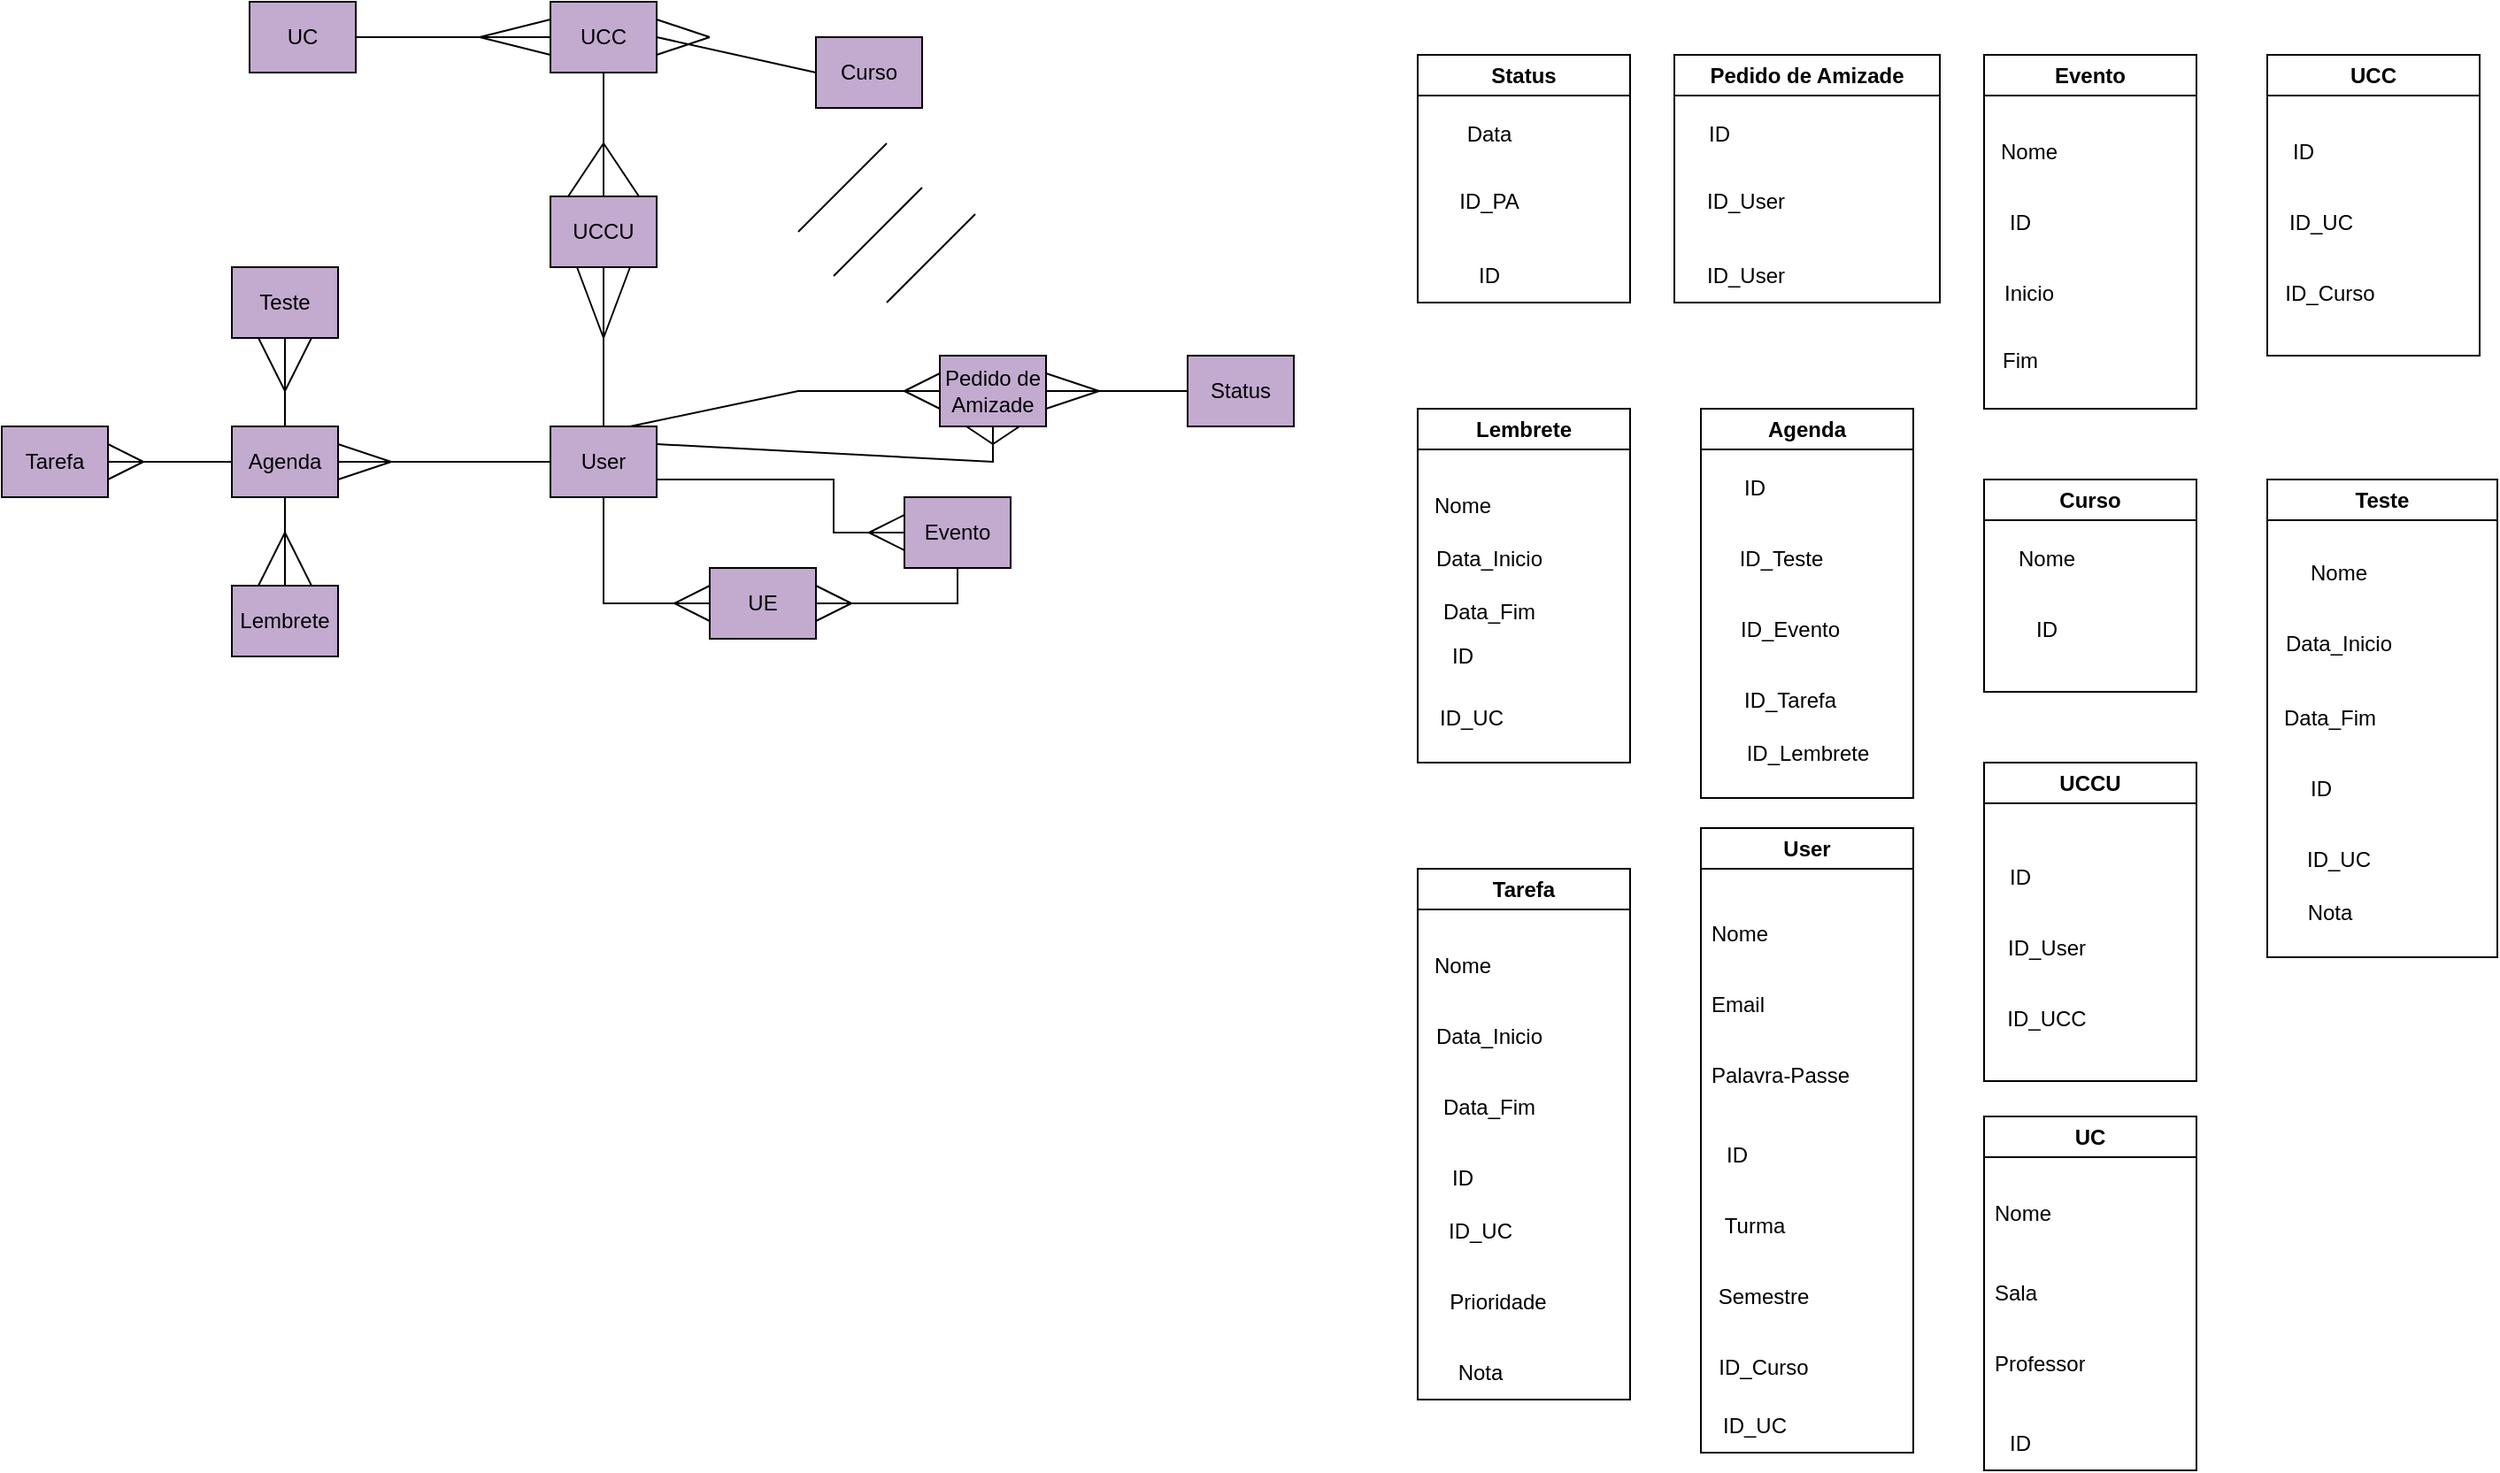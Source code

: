 <mxfile version="22.1.3" type="github">
  <diagram name="Página-1" id="XOLRJrRksC3ue8zFNfLt">
    <mxGraphModel dx="1205" dy="454" grid="1" gridSize="10" guides="1" tooltips="1" connect="1" arrows="1" fold="1" page="1" pageScale="1" pageWidth="1169" pageHeight="827" math="0" shadow="0">
      <root>
        <mxCell id="0" />
        <mxCell id="1" parent="0" />
        <mxCell id="EWZKFUjDIKVQ4XLmrkwc-15" value="" style="endArrow=none;html=1;rounded=0;exitX=0;exitY=0.5;exitDx=0;exitDy=0;entryX=1;entryY=0.5;entryDx=0;entryDy=0;" parent="1" source="81bF-uPPxsggyHCmnINe-65" edge="1">
          <mxGeometry width="50" height="50" relative="1" as="geometry">
            <mxPoint x="440" y="30" as="sourcePoint" />
            <mxPoint x="370" y="30" as="targetPoint" />
          </mxGeometry>
        </mxCell>
        <mxCell id="EWZKFUjDIKVQ4XLmrkwc-16" value="" style="endArrow=none;html=1;rounded=0;entryX=1;entryY=0.25;entryDx=0;entryDy=0;" parent="1" edge="1">
          <mxGeometry width="50" height="50" relative="1" as="geometry">
            <mxPoint x="400" y="30" as="sourcePoint" />
            <mxPoint x="370" y="20" as="targetPoint" />
          </mxGeometry>
        </mxCell>
        <mxCell id="EWZKFUjDIKVQ4XLmrkwc-17" value="" style="endArrow=none;html=1;rounded=0;entryX=1;entryY=0.75;entryDx=0;entryDy=0;" parent="1" edge="1">
          <mxGeometry width="50" height="50" relative="1" as="geometry">
            <mxPoint x="400" y="30" as="sourcePoint" />
            <mxPoint x="370" y="40" as="targetPoint" />
          </mxGeometry>
        </mxCell>
        <mxCell id="EWZKFUjDIKVQ4XLmrkwc-40" value="User" style="swimlane;whiteSpace=wrap;html=1;" parent="1" vertex="1">
          <mxGeometry x="960" y="477" width="120" height="353" as="geometry">
            <mxRectangle x="690" y="220" width="80" height="30" as="alternateBounds" />
          </mxGeometry>
        </mxCell>
        <mxCell id="EWZKFUjDIKVQ4XLmrkwc-37" value="Nome" style="text;strokeColor=none;fillColor=none;align=left;verticalAlign=middle;spacingLeft=4;spacingRight=4;overflow=hidden;points=[[0,0.5],[1,0.5]];portConstraint=eastwest;rotatable=0;whiteSpace=wrap;html=1;" parent="EWZKFUjDIKVQ4XLmrkwc-40" vertex="1">
          <mxGeometry y="45" width="140" height="30" as="geometry" />
        </mxCell>
        <mxCell id="EWZKFUjDIKVQ4XLmrkwc-38" value="Email" style="text;strokeColor=none;fillColor=none;align=left;verticalAlign=middle;spacingLeft=4;spacingRight=4;overflow=hidden;points=[[0,0.5],[1,0.5]];portConstraint=eastwest;rotatable=0;whiteSpace=wrap;html=1;" parent="EWZKFUjDIKVQ4XLmrkwc-40" vertex="1">
          <mxGeometry y="85" width="140" height="30" as="geometry" />
        </mxCell>
        <mxCell id="EWZKFUjDIKVQ4XLmrkwc-39" value="Palavra-Passe" style="text;strokeColor=none;fillColor=none;align=left;verticalAlign=middle;spacingLeft=4;spacingRight=4;overflow=hidden;points=[[0,0.5],[1,0.5]];portConstraint=eastwest;rotatable=0;whiteSpace=wrap;html=1;" parent="EWZKFUjDIKVQ4XLmrkwc-40" vertex="1">
          <mxGeometry y="125" width="140" height="30" as="geometry" />
        </mxCell>
        <mxCell id="EWZKFUjDIKVQ4XLmrkwc-46" value="ID" style="text;html=1;align=center;verticalAlign=middle;resizable=0;points=[];autosize=1;strokeColor=none;fillColor=none;" parent="EWZKFUjDIKVQ4XLmrkwc-40" vertex="1">
          <mxGeometry y="170" width="40" height="30" as="geometry" />
        </mxCell>
        <mxCell id="81bF-uPPxsggyHCmnINe-36" value="Turma" style="text;html=1;align=center;verticalAlign=middle;resizable=0;points=[];autosize=1;strokeColor=none;fillColor=none;" parent="EWZKFUjDIKVQ4XLmrkwc-40" vertex="1">
          <mxGeometry y="210" width="60" height="30" as="geometry" />
        </mxCell>
        <mxCell id="81bF-uPPxsggyHCmnINe-39" value="Semestre" style="text;html=1;align=center;verticalAlign=middle;resizable=0;points=[];autosize=1;strokeColor=none;fillColor=none;" parent="EWZKFUjDIKVQ4XLmrkwc-40" vertex="1">
          <mxGeometry y="250" width="70" height="30" as="geometry" />
        </mxCell>
        <mxCell id="81bF-uPPxsggyHCmnINe-106" value="ID_Curso" style="text;html=1;align=center;verticalAlign=middle;resizable=0;points=[];autosize=1;strokeColor=none;fillColor=none;" parent="EWZKFUjDIKVQ4XLmrkwc-40" vertex="1">
          <mxGeometry y="290" width="70" height="30" as="geometry" />
        </mxCell>
        <mxCell id="B5ad5oHKtZd_pM0mM0RX-1" value="ID_UC" style="text;html=1;align=center;verticalAlign=middle;resizable=0;points=[];autosize=1;strokeColor=none;fillColor=none;" vertex="1" parent="EWZKFUjDIKVQ4XLmrkwc-40">
          <mxGeometry y="323" width="60" height="30" as="geometry" />
        </mxCell>
        <mxCell id="EWZKFUjDIKVQ4XLmrkwc-49" value="Evento" style="swimlane;whiteSpace=wrap;html=1;" parent="1" vertex="1">
          <mxGeometry x="1120" y="40" width="120" height="200" as="geometry">
            <mxRectangle x="170" y="220" width="150" height="70" as="alternateBounds" />
          </mxGeometry>
        </mxCell>
        <mxCell id="EWZKFUjDIKVQ4XLmrkwc-50" value="Nome" style="text;html=1;align=center;verticalAlign=middle;resizable=0;points=[];autosize=1;strokeColor=none;fillColor=none;" parent="EWZKFUjDIKVQ4XLmrkwc-49" vertex="1">
          <mxGeometry x="-5" y="40" width="60" height="30" as="geometry" />
        </mxCell>
        <mxCell id="EWZKFUjDIKVQ4XLmrkwc-51" value="ID" style="text;html=1;align=center;verticalAlign=middle;resizable=0;points=[];autosize=1;strokeColor=none;fillColor=none;" parent="EWZKFUjDIKVQ4XLmrkwc-49" vertex="1">
          <mxGeometry y="80" width="40" height="30" as="geometry" />
        </mxCell>
        <mxCell id="EWZKFUjDIKVQ4XLmrkwc-52" value="Inicio" style="text;html=1;align=center;verticalAlign=middle;resizable=0;points=[];autosize=1;strokeColor=none;fillColor=none;" parent="EWZKFUjDIKVQ4XLmrkwc-49" vertex="1">
          <mxGeometry y="120" width="50" height="30" as="geometry" />
        </mxCell>
        <mxCell id="EWZKFUjDIKVQ4XLmrkwc-53" value="Fim" style="text;html=1;align=center;verticalAlign=middle;resizable=0;points=[];autosize=1;strokeColor=none;fillColor=none;" parent="EWZKFUjDIKVQ4XLmrkwc-49" vertex="1">
          <mxGeometry y="158" width="40" height="30" as="geometry" />
        </mxCell>
        <mxCell id="EWZKFUjDIKVQ4XLmrkwc-57" value="Teste" style="swimlane;whiteSpace=wrap;html=1;" parent="1" vertex="1">
          <mxGeometry x="1280" y="280" width="130" height="270" as="geometry">
            <mxRectangle x="100" y="310" width="80" height="30" as="alternateBounds" />
          </mxGeometry>
        </mxCell>
        <mxCell id="EWZKFUjDIKVQ4XLmrkwc-59" value="Nome" style="text;html=1;align=center;verticalAlign=middle;resizable=0;points=[];autosize=1;strokeColor=none;fillColor=none;" parent="EWZKFUjDIKVQ4XLmrkwc-57" vertex="1">
          <mxGeometry x="10" y="38" width="60" height="30" as="geometry" />
        </mxCell>
        <mxCell id="EWZKFUjDIKVQ4XLmrkwc-62" value="Data_Inicio" style="text;html=1;align=center;verticalAlign=middle;resizable=0;points=[];autosize=1;strokeColor=none;fillColor=none;" parent="EWZKFUjDIKVQ4XLmrkwc-57" vertex="1">
          <mxGeometry y="78" width="80" height="30" as="geometry" />
        </mxCell>
        <mxCell id="EWZKFUjDIKVQ4XLmrkwc-63" value="Data_Fim" style="text;html=1;align=center;verticalAlign=middle;resizable=0;points=[];autosize=1;strokeColor=none;fillColor=none;" parent="EWZKFUjDIKVQ4XLmrkwc-57" vertex="1">
          <mxGeometry x="-5" y="120" width="80" height="30" as="geometry" />
        </mxCell>
        <mxCell id="EWZKFUjDIKVQ4XLmrkwc-68" value="ID" style="text;html=1;align=center;verticalAlign=middle;resizable=0;points=[];autosize=1;strokeColor=none;fillColor=none;" parent="EWZKFUjDIKVQ4XLmrkwc-57" vertex="1">
          <mxGeometry x="10" y="160" width="40" height="30" as="geometry" />
        </mxCell>
        <mxCell id="81bF-uPPxsggyHCmnINe-60" value="ID_UC" style="text;html=1;align=center;verticalAlign=middle;resizable=0;points=[];autosize=1;strokeColor=none;fillColor=none;" parent="EWZKFUjDIKVQ4XLmrkwc-57" vertex="1">
          <mxGeometry x="10" y="200" width="60" height="30" as="geometry" />
        </mxCell>
        <mxCell id="Pgj-9I-fhwqGwPlFETf9-9" value="Nota" style="text;html=1;align=center;verticalAlign=middle;resizable=0;points=[];autosize=1;strokeColor=none;fillColor=none;" parent="EWZKFUjDIKVQ4XLmrkwc-57" vertex="1">
          <mxGeometry x="10" y="230" width="50" height="30" as="geometry" />
        </mxCell>
        <mxCell id="81bF-uPPxsggyHCmnINe-10" value="" style="endArrow=none;html=1;rounded=0;exitX=0;exitY=0.5;exitDx=0;exitDy=0;entryX=1;entryY=0.5;entryDx=0;entryDy=0;" parent="1" target="81bF-uPPxsggyHCmnINe-68" edge="1">
          <mxGeometry width="50" height="50" relative="1" as="geometry">
            <mxPoint x="310" y="30" as="sourcePoint" />
            <mxPoint x="210" y="30" as="targetPoint" />
          </mxGeometry>
        </mxCell>
        <mxCell id="81bF-uPPxsggyHCmnINe-11" value="" style="endArrow=none;html=1;rounded=0;exitX=0;exitY=0.25;exitDx=0;exitDy=0;" parent="1" edge="1">
          <mxGeometry width="50" height="50" relative="1" as="geometry">
            <mxPoint x="310" y="20" as="sourcePoint" />
            <mxPoint x="270" y="30" as="targetPoint" />
          </mxGeometry>
        </mxCell>
        <mxCell id="81bF-uPPxsggyHCmnINe-12" value="" style="endArrow=none;html=1;rounded=0;exitX=0;exitY=0.75;exitDx=0;exitDy=0;" parent="1" edge="1">
          <mxGeometry width="50" height="50" relative="1" as="geometry">
            <mxPoint x="310" y="40" as="sourcePoint" />
            <mxPoint x="270" y="30" as="targetPoint" />
          </mxGeometry>
        </mxCell>
        <mxCell id="81bF-uPPxsggyHCmnINe-14" value="" style="endArrow=none;html=1;rounded=0;exitX=0.5;exitY=0;exitDx=0;exitDy=0;entryX=0.5;entryY=1;entryDx=0;entryDy=0;" parent="1" source="81bF-uPPxsggyHCmnINe-69" target="81bF-uPPxsggyHCmnINe-67" edge="1">
          <mxGeometry width="50" height="50" relative="1" as="geometry">
            <mxPoint x="339.5" y="240" as="sourcePoint" />
            <mxPoint x="340" y="170" as="targetPoint" />
            <Array as="points" />
          </mxGeometry>
        </mxCell>
        <mxCell id="81bF-uPPxsggyHCmnINe-25" value="" style="endArrow=none;html=1;rounded=0;entryX=0.75;entryY=1;entryDx=0;entryDy=0;" parent="1" target="81bF-uPPxsggyHCmnINe-67" edge="1">
          <mxGeometry width="50" height="50" relative="1" as="geometry">
            <mxPoint x="340" y="200" as="sourcePoint" />
            <mxPoint x="360" y="170" as="targetPoint" />
            <Array as="points" />
          </mxGeometry>
        </mxCell>
        <mxCell id="81bF-uPPxsggyHCmnINe-26" value="" style="endArrow=none;html=1;rounded=0;entryX=0.25;entryY=1;entryDx=0;entryDy=0;" parent="1" target="81bF-uPPxsggyHCmnINe-67" edge="1">
          <mxGeometry width="50" height="50" relative="1" as="geometry">
            <mxPoint x="340" y="200" as="sourcePoint" />
            <mxPoint x="320" y="170" as="targetPoint" />
            <Array as="points" />
          </mxGeometry>
        </mxCell>
        <mxCell id="81bF-uPPxsggyHCmnINe-27" value="" style="endArrow=none;html=1;rounded=0;exitX=0.5;exitY=0;exitDx=0;exitDy=0;entryX=0.5;entryY=1;entryDx=0;entryDy=0;" parent="1" edge="1">
          <mxGeometry width="50" height="50" relative="1" as="geometry">
            <mxPoint x="340" y="120" as="sourcePoint" />
            <mxPoint x="340" y="47.5" as="targetPoint" />
          </mxGeometry>
        </mxCell>
        <mxCell id="81bF-uPPxsggyHCmnINe-28" value="" style="endArrow=none;html=1;rounded=0;exitX=0.25;exitY=0;exitDx=0;exitDy=0;" parent="1" edge="1">
          <mxGeometry width="50" height="50" relative="1" as="geometry">
            <mxPoint x="320" y="120" as="sourcePoint" />
            <mxPoint x="340" y="90" as="targetPoint" />
            <Array as="points" />
          </mxGeometry>
        </mxCell>
        <mxCell id="81bF-uPPxsggyHCmnINe-29" value="" style="endArrow=none;html=1;rounded=0;entryX=0.75;entryY=0;entryDx=0;entryDy=0;" parent="1" edge="1">
          <mxGeometry width="50" height="50" relative="1" as="geometry">
            <mxPoint x="340" y="90" as="sourcePoint" />
            <mxPoint x="360" y="120" as="targetPoint" />
            <Array as="points" />
          </mxGeometry>
        </mxCell>
        <mxCell id="81bF-uPPxsggyHCmnINe-31" value="UCCU" style="swimlane;whiteSpace=wrap;html=1;" parent="1" vertex="1">
          <mxGeometry x="1120" y="440" width="120" height="180" as="geometry">
            <mxRectangle x="690" y="310" width="80" height="30" as="alternateBounds" />
          </mxGeometry>
        </mxCell>
        <mxCell id="81bF-uPPxsggyHCmnINe-33" value="ID_User" style="text;html=1;align=center;verticalAlign=middle;resizable=0;points=[];autosize=1;strokeColor=none;fillColor=none;" parent="81bF-uPPxsggyHCmnINe-31" vertex="1">
          <mxGeometry y="90" width="70" height="30" as="geometry" />
        </mxCell>
        <mxCell id="81bF-uPPxsggyHCmnINe-34" value="ID" style="text;html=1;align=center;verticalAlign=middle;resizable=0;points=[];autosize=1;strokeColor=none;fillColor=none;" parent="81bF-uPPxsggyHCmnINe-31" vertex="1">
          <mxGeometry y="50" width="40" height="30" as="geometry" />
        </mxCell>
        <mxCell id="81bF-uPPxsggyHCmnINe-105" value="ID_UCC" style="text;html=1;align=center;verticalAlign=middle;resizable=0;points=[];autosize=1;strokeColor=none;fillColor=none;" parent="81bF-uPPxsggyHCmnINe-31" vertex="1">
          <mxGeometry y="130" width="70" height="30" as="geometry" />
        </mxCell>
        <mxCell id="81bF-uPPxsggyHCmnINe-35" value="Curso" style="swimlane;whiteSpace=wrap;html=1;" parent="1" vertex="1">
          <mxGeometry x="1120" y="280" width="120" height="120" as="geometry">
            <mxRectangle x="1160" y="210" width="80" height="30" as="alternateBounds" />
          </mxGeometry>
        </mxCell>
        <mxCell id="81bF-uPPxsggyHCmnINe-37" value="ID" style="text;html=1;align=center;verticalAlign=middle;resizable=0;points=[];autosize=1;strokeColor=none;fillColor=none;" parent="81bF-uPPxsggyHCmnINe-35" vertex="1">
          <mxGeometry x="15" y="70" width="40" height="30" as="geometry" />
        </mxCell>
        <mxCell id="81bF-uPPxsggyHCmnINe-38" value="Nome" style="text;html=1;align=center;verticalAlign=middle;resizable=0;points=[];autosize=1;strokeColor=none;fillColor=none;" parent="81bF-uPPxsggyHCmnINe-35" vertex="1">
          <mxGeometry x="5" y="30" width="60" height="30" as="geometry" />
        </mxCell>
        <mxCell id="81bF-uPPxsggyHCmnINe-40" value="Tarefa" style="swimlane;whiteSpace=wrap;html=1;" parent="1" vertex="1">
          <mxGeometry x="800" y="500" width="120" height="300" as="geometry">
            <mxRectangle x="1310" y="20" width="80" height="30" as="alternateBounds" />
          </mxGeometry>
        </mxCell>
        <mxCell id="81bF-uPPxsggyHCmnINe-41" value="Nome" style="text;html=1;align=center;verticalAlign=middle;resizable=0;points=[];autosize=1;strokeColor=none;fillColor=none;" parent="81bF-uPPxsggyHCmnINe-40" vertex="1">
          <mxGeometry x="-5" y="40" width="60" height="30" as="geometry" />
        </mxCell>
        <mxCell id="81bF-uPPxsggyHCmnINe-42" value="Data_Inicio" style="text;html=1;align=center;verticalAlign=middle;resizable=0;points=[];autosize=1;strokeColor=none;fillColor=none;" parent="81bF-uPPxsggyHCmnINe-40" vertex="1">
          <mxGeometry y="80" width="80" height="30" as="geometry" />
        </mxCell>
        <mxCell id="81bF-uPPxsggyHCmnINe-43" value="Data_Fim" style="text;html=1;align=center;verticalAlign=middle;resizable=0;points=[];autosize=1;strokeColor=none;fillColor=none;" parent="81bF-uPPxsggyHCmnINe-40" vertex="1">
          <mxGeometry y="120" width="80" height="30" as="geometry" />
        </mxCell>
        <mxCell id="81bF-uPPxsggyHCmnINe-44" value="ID" style="text;html=1;align=center;verticalAlign=middle;resizable=0;points=[];autosize=1;strokeColor=none;fillColor=none;" parent="81bF-uPPxsggyHCmnINe-40" vertex="1">
          <mxGeometry x="5" y="160" width="40" height="30" as="geometry" />
        </mxCell>
        <mxCell id="81bF-uPPxsggyHCmnINe-64" value="ID_UC" style="text;html=1;align=center;verticalAlign=middle;resizable=0;points=[];autosize=1;strokeColor=none;fillColor=none;" parent="81bF-uPPxsggyHCmnINe-40" vertex="1">
          <mxGeometry x="5" y="190" width="60" height="30" as="geometry" />
        </mxCell>
        <mxCell id="MIzPGE-qYp7c597YkJrl-20" value="Prioridade" style="text;html=1;align=center;verticalAlign=middle;resizable=0;points=[];autosize=1;strokeColor=none;fillColor=none;" parent="81bF-uPPxsggyHCmnINe-40" vertex="1">
          <mxGeometry x="5" y="230" width="80" height="30" as="geometry" />
        </mxCell>
        <mxCell id="Pgj-9I-fhwqGwPlFETf9-13" value="Nota" style="text;html=1;align=center;verticalAlign=middle;resizable=0;points=[];autosize=1;strokeColor=none;fillColor=none;" parent="81bF-uPPxsggyHCmnINe-40" vertex="1">
          <mxGeometry x="10" y="270" width="50" height="30" as="geometry" />
        </mxCell>
        <mxCell id="81bF-uPPxsggyHCmnINe-45" value="UC" style="swimlane;whiteSpace=wrap;html=1;" parent="1" vertex="1">
          <mxGeometry x="1120" y="640" width="120" height="200" as="geometry">
            <mxRectangle x="1580" y="40" width="80" height="30" as="alternateBounds" />
          </mxGeometry>
        </mxCell>
        <mxCell id="81bF-uPPxsggyHCmnINe-46" value="Nome" style="text;strokeColor=none;fillColor=none;align=left;verticalAlign=middle;spacingLeft=4;spacingRight=4;overflow=hidden;points=[[0,0.5],[1,0.5]];portConstraint=eastwest;rotatable=0;whiteSpace=wrap;html=1;" parent="81bF-uPPxsggyHCmnINe-45" vertex="1">
          <mxGeometry y="40" width="140" height="30" as="geometry" />
        </mxCell>
        <mxCell id="81bF-uPPxsggyHCmnINe-47" value="Sala" style="text;strokeColor=none;fillColor=none;align=left;verticalAlign=middle;spacingLeft=4;spacingRight=4;overflow=hidden;points=[[0,0.5],[1,0.5]];portConstraint=eastwest;rotatable=0;whiteSpace=wrap;html=1;" parent="81bF-uPPxsggyHCmnINe-45" vertex="1">
          <mxGeometry y="85" width="140" height="30" as="geometry" />
        </mxCell>
        <mxCell id="81bF-uPPxsggyHCmnINe-48" value="Professor" style="text;strokeColor=none;fillColor=none;align=left;verticalAlign=middle;spacingLeft=4;spacingRight=4;overflow=hidden;points=[[0,0.5],[1,0.5]];portConstraint=eastwest;rotatable=0;whiteSpace=wrap;html=1;" parent="81bF-uPPxsggyHCmnINe-45" vertex="1">
          <mxGeometry y="125" width="140" height="30" as="geometry" />
        </mxCell>
        <mxCell id="81bF-uPPxsggyHCmnINe-49" value="ID" style="text;html=1;align=center;verticalAlign=middle;resizable=0;points=[];autosize=1;strokeColor=none;fillColor=none;" parent="81bF-uPPxsggyHCmnINe-45" vertex="1">
          <mxGeometry y="170" width="40" height="30" as="geometry" />
        </mxCell>
        <mxCell id="81bF-uPPxsggyHCmnINe-50" value="UCC" style="swimlane;whiteSpace=wrap;html=1;startSize=23;" parent="1" vertex="1">
          <mxGeometry x="1280" y="40" width="120" height="170" as="geometry">
            <mxRectangle x="1810" y="45" width="60" height="35" as="alternateBounds" />
          </mxGeometry>
        </mxCell>
        <mxCell id="81bF-uPPxsggyHCmnINe-52" value="ID" style="text;html=1;align=center;verticalAlign=middle;resizable=0;points=[];autosize=1;strokeColor=none;fillColor=none;" parent="81bF-uPPxsggyHCmnINe-50" vertex="1">
          <mxGeometry y="40" width="40" height="30" as="geometry" />
        </mxCell>
        <mxCell id="81bF-uPPxsggyHCmnINe-107" value="ID_UC" style="text;html=1;align=center;verticalAlign=middle;resizable=0;points=[];autosize=1;strokeColor=none;fillColor=none;" parent="81bF-uPPxsggyHCmnINe-50" vertex="1">
          <mxGeometry y="80" width="60" height="30" as="geometry" />
        </mxCell>
        <mxCell id="81bF-uPPxsggyHCmnINe-108" value="ID_Curso" style="text;html=1;align=center;verticalAlign=middle;resizable=0;points=[];autosize=1;strokeColor=none;fillColor=none;" parent="81bF-uPPxsggyHCmnINe-50" vertex="1">
          <mxGeometry y="120" width="70" height="30" as="geometry" />
        </mxCell>
        <mxCell id="81bF-uPPxsggyHCmnINe-63" value="UCC" style="rounded=0;whiteSpace=wrap;html=1;fillColor=#C3ABD0;" parent="1" vertex="1">
          <mxGeometry x="310" y="10" width="60" height="40" as="geometry" />
        </mxCell>
        <mxCell id="81bF-uPPxsggyHCmnINe-65" value="Curso" style="rounded=0;whiteSpace=wrap;html=1;fillColor=#C3ABD0;" parent="1" vertex="1">
          <mxGeometry x="460" y="30" width="60" height="40" as="geometry" />
        </mxCell>
        <mxCell id="81bF-uPPxsggyHCmnINe-67" value="UCCU" style="rounded=0;whiteSpace=wrap;html=1;fillColor=#C3ABD0;" parent="1" vertex="1">
          <mxGeometry x="310" y="120" width="60" height="40" as="geometry" />
        </mxCell>
        <mxCell id="81bF-uPPxsggyHCmnINe-68" value="UC" style="rounded=0;whiteSpace=wrap;html=1;fillColor=#C3ABD0;" parent="1" vertex="1">
          <mxGeometry x="140" y="10" width="60" height="40" as="geometry" />
        </mxCell>
        <mxCell id="81bF-uPPxsggyHCmnINe-69" value="User" style="rounded=0;whiteSpace=wrap;html=1;fillColor=#C3ABD0;" parent="1" vertex="1">
          <mxGeometry x="310" y="250" width="60" height="40" as="geometry" />
        </mxCell>
        <mxCell id="81bF-uPPxsggyHCmnINe-71" value="Agenda" style="swimlane;whiteSpace=wrap;html=1;" parent="1" vertex="1">
          <mxGeometry x="960" y="240" width="120" height="220" as="geometry">
            <mxRectangle x="100" y="310" width="80" height="30" as="alternateBounds" />
          </mxGeometry>
        </mxCell>
        <mxCell id="81bF-uPPxsggyHCmnINe-72" value="ID" style="text;html=1;align=center;verticalAlign=middle;resizable=0;points=[];autosize=1;strokeColor=none;fillColor=none;" parent="81bF-uPPxsggyHCmnINe-71" vertex="1">
          <mxGeometry x="10" y="30" width="40" height="30" as="geometry" />
        </mxCell>
        <mxCell id="81bF-uPPxsggyHCmnINe-73" value="ID_Teste" style="text;html=1;align=center;verticalAlign=middle;resizable=0;points=[];autosize=1;strokeColor=none;fillColor=none;" parent="81bF-uPPxsggyHCmnINe-71" vertex="1">
          <mxGeometry x="10" y="70" width="70" height="30" as="geometry" />
        </mxCell>
        <mxCell id="81bF-uPPxsggyHCmnINe-74" value="ID_Evento" style="text;html=1;align=center;verticalAlign=middle;resizable=0;points=[];autosize=1;strokeColor=none;fillColor=none;" parent="81bF-uPPxsggyHCmnINe-71" vertex="1">
          <mxGeometry x="10" y="110" width="80" height="30" as="geometry" />
        </mxCell>
        <mxCell id="MIzPGE-qYp7c597YkJrl-6" value="ID_Tarefa" style="text;html=1;align=center;verticalAlign=middle;resizable=0;points=[];autosize=1;strokeColor=none;fillColor=none;" parent="81bF-uPPxsggyHCmnINe-71" vertex="1">
          <mxGeometry x="10" y="150" width="80" height="30" as="geometry" />
        </mxCell>
        <mxCell id="MIzPGE-qYp7c597YkJrl-7" value="ID_Lembrete" style="text;html=1;align=center;verticalAlign=middle;resizable=0;points=[];autosize=1;strokeColor=none;fillColor=none;" parent="81bF-uPPxsggyHCmnINe-71" vertex="1">
          <mxGeometry x="10" y="180" width="100" height="30" as="geometry" />
        </mxCell>
        <mxCell id="81bF-uPPxsggyHCmnINe-75" value="Agenda" style="rounded=0;whiteSpace=wrap;html=1;fillColor=#C3ABD0;" parent="1" vertex="1">
          <mxGeometry x="130" y="250" width="60" height="40" as="geometry" />
        </mxCell>
        <mxCell id="81bF-uPPxsggyHCmnINe-76" value="Pedido de Amizade" style="rounded=0;whiteSpace=wrap;html=1;fillColor=#C3ABD0;" parent="1" vertex="1">
          <mxGeometry x="530" y="210" width="60" height="40" as="geometry" />
        </mxCell>
        <mxCell id="81bF-uPPxsggyHCmnINe-77" value="Evento" style="rounded=0;whiteSpace=wrap;html=1;fillColor=#C3ABD0;" parent="1" vertex="1">
          <mxGeometry x="510" y="290" width="60" height="40" as="geometry" />
        </mxCell>
        <mxCell id="81bF-uPPxsggyHCmnINe-78" value="Teste" style="rounded=0;whiteSpace=wrap;html=1;fillColor=#C3ABD0;" parent="1" vertex="1">
          <mxGeometry x="130" y="160" width="60" height="40" as="geometry" />
        </mxCell>
        <mxCell id="81bF-uPPxsggyHCmnINe-79" value="Tarefa" style="rounded=0;whiteSpace=wrap;html=1;fillColor=#C3ABD0;" parent="1" vertex="1">
          <mxGeometry y="250" width="60" height="40" as="geometry" />
        </mxCell>
        <mxCell id="81bF-uPPxsggyHCmnINe-83" value="Status" style="rounded=0;whiteSpace=wrap;html=1;fillColor=#C3ABD0;" parent="1" vertex="1">
          <mxGeometry x="670" y="210" width="60" height="40" as="geometry" />
        </mxCell>
        <mxCell id="81bF-uPPxsggyHCmnINe-91" value="Lembrete" style="rounded=0;whiteSpace=wrap;html=1;fillColor=#C3ABD0;" parent="1" vertex="1">
          <mxGeometry x="130" y="340" width="60" height="40" as="geometry" />
        </mxCell>
        <mxCell id="81bF-uPPxsggyHCmnINe-97" value="Pedido de Amizade" style="swimlane;whiteSpace=wrap;html=1;startSize=23;" parent="1" vertex="1">
          <mxGeometry x="945" y="40" width="150" height="140" as="geometry">
            <mxRectangle x="100" y="310" width="80" height="30" as="alternateBounds" />
          </mxGeometry>
        </mxCell>
        <mxCell id="81bF-uPPxsggyHCmnINe-98" value="ID" style="text;html=1;align=center;verticalAlign=middle;resizable=0;points=[];autosize=1;strokeColor=none;fillColor=none;" parent="81bF-uPPxsggyHCmnINe-97" vertex="1">
          <mxGeometry x="5" y="30" width="40" height="30" as="geometry" />
        </mxCell>
        <mxCell id="81bF-uPPxsggyHCmnINe-99" value="ID_User" style="text;html=1;align=center;verticalAlign=middle;resizable=0;points=[];autosize=1;strokeColor=none;fillColor=none;" parent="81bF-uPPxsggyHCmnINe-97" vertex="1">
          <mxGeometry x="5" y="68" width="70" height="30" as="geometry" />
        </mxCell>
        <mxCell id="MIzPGE-qYp7c597YkJrl-21" value="ID_User" style="text;html=1;align=center;verticalAlign=middle;resizable=0;points=[];autosize=1;strokeColor=none;fillColor=none;" parent="81bF-uPPxsggyHCmnINe-97" vertex="1">
          <mxGeometry x="5" y="110" width="70" height="30" as="geometry" />
        </mxCell>
        <mxCell id="81bF-uPPxsggyHCmnINe-101" value="Status" style="swimlane;whiteSpace=wrap;html=1;startSize=23;" parent="1" vertex="1">
          <mxGeometry x="800" y="40" width="120" height="140" as="geometry">
            <mxRectangle x="100" y="310" width="80" height="30" as="alternateBounds" />
          </mxGeometry>
        </mxCell>
        <mxCell id="81bF-uPPxsggyHCmnINe-102" value="Data" style="text;html=1;align=center;verticalAlign=middle;resizable=0;points=[];autosize=1;strokeColor=none;fillColor=none;" parent="81bF-uPPxsggyHCmnINe-101" vertex="1">
          <mxGeometry x="15" y="30" width="50" height="30" as="geometry" />
        </mxCell>
        <mxCell id="81bF-uPPxsggyHCmnINe-103" value="ID_PA" style="text;html=1;align=center;verticalAlign=middle;resizable=0;points=[];autosize=1;strokeColor=none;fillColor=none;" parent="81bF-uPPxsggyHCmnINe-101" vertex="1">
          <mxGeometry x="10" y="68" width="60" height="30" as="geometry" />
        </mxCell>
        <mxCell id="81bF-uPPxsggyHCmnINe-104" value="ID" style="text;html=1;align=center;verticalAlign=middle;resizable=0;points=[];autosize=1;strokeColor=none;fillColor=none;" parent="81bF-uPPxsggyHCmnINe-101" vertex="1">
          <mxGeometry x="20" y="110" width="40" height="30" as="geometry" />
        </mxCell>
        <mxCell id="81bF-uPPxsggyHCmnINe-111" value="" style="endArrow=none;html=1;rounded=0;exitX=1;exitY=0.5;exitDx=0;exitDy=0;" parent="1" source="81bF-uPPxsggyHCmnINe-75" target="81bF-uPPxsggyHCmnINe-69" edge="1">
          <mxGeometry width="50" height="50" relative="1" as="geometry">
            <mxPoint x="450" y="190" as="sourcePoint" />
            <mxPoint x="500" y="140" as="targetPoint" />
          </mxGeometry>
        </mxCell>
        <mxCell id="81bF-uPPxsggyHCmnINe-112" value="" style="endArrow=none;html=1;rounded=0;exitX=0;exitY=0.5;exitDx=0;exitDy=0;entryX=1;entryY=0.5;entryDx=0;entryDy=0;" parent="1" source="81bF-uPPxsggyHCmnINe-75" target="81bF-uPPxsggyHCmnINe-79" edge="1">
          <mxGeometry width="50" height="50" relative="1" as="geometry">
            <mxPoint x="430" y="190" as="sourcePoint" />
            <mxPoint x="480" y="140" as="targetPoint" />
          </mxGeometry>
        </mxCell>
        <mxCell id="81bF-uPPxsggyHCmnINe-113" value="" style="endArrow=none;html=1;rounded=0;exitX=0.5;exitY=0;exitDx=0;exitDy=0;entryX=0.5;entryY=1;entryDx=0;entryDy=0;" parent="1" source="81bF-uPPxsggyHCmnINe-91" target="81bF-uPPxsggyHCmnINe-75" edge="1">
          <mxGeometry width="50" height="50" relative="1" as="geometry">
            <mxPoint x="430" y="190" as="sourcePoint" />
            <mxPoint x="480" y="140" as="targetPoint" />
          </mxGeometry>
        </mxCell>
        <mxCell id="81bF-uPPxsggyHCmnINe-114" value="" style="endArrow=none;html=1;rounded=0;exitX=0.5;exitY=0;exitDx=0;exitDy=0;entryX=0.5;entryY=1;entryDx=0;entryDy=0;" parent="1" source="81bF-uPPxsggyHCmnINe-75" target="81bF-uPPxsggyHCmnINe-78" edge="1">
          <mxGeometry width="50" height="50" relative="1" as="geometry">
            <mxPoint x="430" y="190" as="sourcePoint" />
            <mxPoint x="480" y="140" as="targetPoint" />
          </mxGeometry>
        </mxCell>
        <mxCell id="81bF-uPPxsggyHCmnINe-115" value="" style="endArrow=none;html=1;rounded=0;entryX=1;entryY=0.25;entryDx=0;entryDy=0;" parent="1" target="81bF-uPPxsggyHCmnINe-79" edge="1">
          <mxGeometry width="50" height="50" relative="1" as="geometry">
            <mxPoint x="80" y="270" as="sourcePoint" />
            <mxPoint x="480" y="200" as="targetPoint" />
          </mxGeometry>
        </mxCell>
        <mxCell id="81bF-uPPxsggyHCmnINe-116" value="" style="endArrow=none;html=1;rounded=0;entryX=1;entryY=0.75;entryDx=0;entryDy=0;" parent="1" target="81bF-uPPxsggyHCmnINe-79" edge="1">
          <mxGeometry width="50" height="50" relative="1" as="geometry">
            <mxPoint x="80" y="270" as="sourcePoint" />
            <mxPoint x="480" y="200" as="targetPoint" />
          </mxGeometry>
        </mxCell>
        <mxCell id="81bF-uPPxsggyHCmnINe-117" value="" style="endArrow=none;html=1;rounded=0;entryX=0.25;entryY=1;entryDx=0;entryDy=0;" parent="1" target="81bF-uPPxsggyHCmnINe-78" edge="1">
          <mxGeometry width="50" height="50" relative="1" as="geometry">
            <mxPoint x="160" y="230" as="sourcePoint" />
            <mxPoint x="480" y="200" as="targetPoint" />
          </mxGeometry>
        </mxCell>
        <mxCell id="81bF-uPPxsggyHCmnINe-118" value="" style="endArrow=none;html=1;rounded=0;entryX=0.75;entryY=1;entryDx=0;entryDy=0;" parent="1" target="81bF-uPPxsggyHCmnINe-78" edge="1">
          <mxGeometry width="50" height="50" relative="1" as="geometry">
            <mxPoint x="160" y="230" as="sourcePoint" />
            <mxPoint x="480" y="200" as="targetPoint" />
          </mxGeometry>
        </mxCell>
        <mxCell id="81bF-uPPxsggyHCmnINe-119" value="" style="endArrow=none;html=1;rounded=0;entryX=0.25;entryY=0;entryDx=0;entryDy=0;" parent="1" target="81bF-uPPxsggyHCmnINe-91" edge="1">
          <mxGeometry width="50" height="50" relative="1" as="geometry">
            <mxPoint x="160" y="310" as="sourcePoint" />
            <mxPoint x="480" y="200" as="targetPoint" />
          </mxGeometry>
        </mxCell>
        <mxCell id="81bF-uPPxsggyHCmnINe-120" value="" style="endArrow=none;html=1;rounded=0;entryX=0.75;entryY=0;entryDx=0;entryDy=0;" parent="1" target="81bF-uPPxsggyHCmnINe-91" edge="1">
          <mxGeometry width="50" height="50" relative="1" as="geometry">
            <mxPoint x="160" y="310" as="sourcePoint" />
            <mxPoint x="480" y="200" as="targetPoint" />
          </mxGeometry>
        </mxCell>
        <mxCell id="81bF-uPPxsggyHCmnINe-121" value="" style="endArrow=none;html=1;rounded=0;exitX=1;exitY=0.75;exitDx=0;exitDy=0;entryX=0;entryY=0.5;entryDx=0;entryDy=0;" parent="1" source="81bF-uPPxsggyHCmnINe-69" target="81bF-uPPxsggyHCmnINe-77" edge="1">
          <mxGeometry width="50" height="50" relative="1" as="geometry">
            <mxPoint x="450" y="250" as="sourcePoint" />
            <mxPoint x="480" y="320" as="targetPoint" />
            <Array as="points">
              <mxPoint x="470" y="280" />
              <mxPoint x="470" y="310" />
            </Array>
          </mxGeometry>
        </mxCell>
        <mxCell id="81bF-uPPxsggyHCmnINe-122" value="" style="endArrow=none;html=1;rounded=0;exitX=0.5;exitY=1;exitDx=0;exitDy=0;entryX=0;entryY=0.5;entryDx=0;entryDy=0;" parent="1" source="81bF-uPPxsggyHCmnINe-69" target="81bF-uPPxsggyHCmnINe-128" edge="1">
          <mxGeometry width="50" height="50" relative="1" as="geometry">
            <mxPoint x="450" y="250" as="sourcePoint" />
            <mxPoint x="400" y="360" as="targetPoint" />
            <Array as="points">
              <mxPoint x="340" y="350" />
            </Array>
          </mxGeometry>
        </mxCell>
        <mxCell id="81bF-uPPxsggyHCmnINe-123" value="" style="endArrow=none;html=1;rounded=0;exitX=1;exitY=0.5;exitDx=0;exitDy=0;entryX=0;entryY=0.5;entryDx=0;entryDy=0;" parent="1" source="81bF-uPPxsggyHCmnINe-76" target="81bF-uPPxsggyHCmnINe-83" edge="1">
          <mxGeometry width="50" height="50" relative="1" as="geometry">
            <mxPoint x="450" y="250" as="sourcePoint" />
            <mxPoint x="500" y="200" as="targetPoint" />
          </mxGeometry>
        </mxCell>
        <mxCell id="81bF-uPPxsggyHCmnINe-124" value="" style="endArrow=none;html=1;rounded=0;entryX=1;entryY=0.25;entryDx=0;entryDy=0;" parent="1" target="81bF-uPPxsggyHCmnINe-76" edge="1">
          <mxGeometry width="50" height="50" relative="1" as="geometry">
            <mxPoint x="620" y="230" as="sourcePoint" />
            <mxPoint x="500" y="200" as="targetPoint" />
          </mxGeometry>
        </mxCell>
        <mxCell id="81bF-uPPxsggyHCmnINe-125" value="" style="endArrow=none;html=1;rounded=0;entryX=1;entryY=0.75;entryDx=0;entryDy=0;" parent="1" target="81bF-uPPxsggyHCmnINe-76" edge="1">
          <mxGeometry width="50" height="50" relative="1" as="geometry">
            <mxPoint x="620" y="230" as="sourcePoint" />
            <mxPoint x="500" y="200" as="targetPoint" />
          </mxGeometry>
        </mxCell>
        <mxCell id="81bF-uPPxsggyHCmnINe-126" value="" style="endArrow=none;html=1;rounded=0;entryX=0;entryY=0.25;entryDx=0;entryDy=0;" parent="1" target="81bF-uPPxsggyHCmnINe-77" edge="1">
          <mxGeometry width="50" height="50" relative="1" as="geometry">
            <mxPoint x="490" y="310" as="sourcePoint" />
            <mxPoint x="500" y="200" as="targetPoint" />
          </mxGeometry>
        </mxCell>
        <mxCell id="81bF-uPPxsggyHCmnINe-127" value="" style="endArrow=none;html=1;rounded=0;entryX=0;entryY=0.75;entryDx=0;entryDy=0;" parent="1" target="81bF-uPPxsggyHCmnINe-77" edge="1">
          <mxGeometry width="50" height="50" relative="1" as="geometry">
            <mxPoint x="490" y="310" as="sourcePoint" />
            <mxPoint x="500" y="200" as="targetPoint" />
          </mxGeometry>
        </mxCell>
        <mxCell id="81bF-uPPxsggyHCmnINe-128" value="UE" style="rounded=0;whiteSpace=wrap;html=1;fillColor=#C3ABD0;" parent="1" vertex="1">
          <mxGeometry x="400" y="330" width="60" height="40" as="geometry" />
        </mxCell>
        <mxCell id="81bF-uPPxsggyHCmnINe-129" value="" style="endArrow=none;html=1;rounded=0;exitX=1;exitY=0.5;exitDx=0;exitDy=0;entryX=0.5;entryY=1;entryDx=0;entryDy=0;" parent="1" source="81bF-uPPxsggyHCmnINe-128" target="81bF-uPPxsggyHCmnINe-77" edge="1">
          <mxGeometry width="50" height="50" relative="1" as="geometry">
            <mxPoint x="450" y="390" as="sourcePoint" />
            <mxPoint x="540" y="360" as="targetPoint" />
            <Array as="points">
              <mxPoint x="540" y="350" />
            </Array>
          </mxGeometry>
        </mxCell>
        <mxCell id="81bF-uPPxsggyHCmnINe-130" value="" style="endArrow=none;html=1;rounded=0;entryX=1;entryY=0.25;entryDx=0;entryDy=0;" parent="1" target="81bF-uPPxsggyHCmnINe-128" edge="1">
          <mxGeometry width="50" height="50" relative="1" as="geometry">
            <mxPoint x="480" y="350" as="sourcePoint" />
            <mxPoint x="500" y="340" as="targetPoint" />
          </mxGeometry>
        </mxCell>
        <mxCell id="81bF-uPPxsggyHCmnINe-131" value="" style="endArrow=none;html=1;rounded=0;entryX=1;entryY=0.75;entryDx=0;entryDy=0;" parent="1" target="81bF-uPPxsggyHCmnINe-128" edge="1">
          <mxGeometry width="50" height="50" relative="1" as="geometry">
            <mxPoint x="480" y="350" as="sourcePoint" />
            <mxPoint x="500" y="340" as="targetPoint" />
          </mxGeometry>
        </mxCell>
        <mxCell id="81bF-uPPxsggyHCmnINe-132" value="" style="endArrow=none;html=1;rounded=0;entryX=0;entryY=0.25;entryDx=0;entryDy=0;" parent="1" target="81bF-uPPxsggyHCmnINe-128" edge="1">
          <mxGeometry width="50" height="50" relative="1" as="geometry">
            <mxPoint x="380" y="350" as="sourcePoint" />
            <mxPoint x="500" y="340" as="targetPoint" />
          </mxGeometry>
        </mxCell>
        <mxCell id="81bF-uPPxsggyHCmnINe-133" value="" style="endArrow=none;html=1;rounded=0;entryX=0;entryY=0.75;entryDx=0;entryDy=0;" parent="1" target="81bF-uPPxsggyHCmnINe-128" edge="1">
          <mxGeometry width="50" height="50" relative="1" as="geometry">
            <mxPoint x="380" y="350" as="sourcePoint" />
            <mxPoint x="500" y="340" as="targetPoint" />
          </mxGeometry>
        </mxCell>
        <mxCell id="81bF-uPPxsggyHCmnINe-137" value="" style="endArrow=none;html=1;rounded=0;entryX=1;entryY=0.25;entryDx=0;entryDy=0;" parent="1" target="81bF-uPPxsggyHCmnINe-75" edge="1">
          <mxGeometry width="50" height="50" relative="1" as="geometry">
            <mxPoint x="220" y="270" as="sourcePoint" />
            <mxPoint x="235" y="210" as="targetPoint" />
          </mxGeometry>
        </mxCell>
        <mxCell id="81bF-uPPxsggyHCmnINe-138" value="" style="endArrow=none;html=1;rounded=0;exitX=0.75;exitY=0;exitDx=0;exitDy=0;entryX=0;entryY=0.5;entryDx=0;entryDy=0;" parent="1" source="81bF-uPPxsggyHCmnINe-69" target="81bF-uPPxsggyHCmnINe-76" edge="1">
          <mxGeometry width="50" height="50" relative="1" as="geometry">
            <mxPoint x="470" y="190" as="sourcePoint" />
            <mxPoint x="520" y="140" as="targetPoint" />
            <Array as="points">
              <mxPoint x="450" y="230" />
            </Array>
          </mxGeometry>
        </mxCell>
        <mxCell id="81bF-uPPxsggyHCmnINe-139" value="" style="endArrow=none;html=1;rounded=0;exitX=1;exitY=0.25;exitDx=0;exitDy=0;entryX=0.5;entryY=1;entryDx=0;entryDy=0;" parent="1" source="81bF-uPPxsggyHCmnINe-69" target="81bF-uPPxsggyHCmnINe-76" edge="1">
          <mxGeometry width="50" height="50" relative="1" as="geometry">
            <mxPoint x="470" y="190" as="sourcePoint" />
            <mxPoint x="560" y="260" as="targetPoint" />
            <Array as="points">
              <mxPoint x="560" y="270" />
            </Array>
          </mxGeometry>
        </mxCell>
        <mxCell id="81bF-uPPxsggyHCmnINe-141" value="" style="endArrow=none;html=1;rounded=0;entryX=0;entryY=0.25;entryDx=0;entryDy=0;" parent="1" target="81bF-uPPxsggyHCmnINe-76" edge="1">
          <mxGeometry width="50" height="50" relative="1" as="geometry">
            <mxPoint x="510" y="230" as="sourcePoint" />
            <mxPoint x="520" y="140" as="targetPoint" />
          </mxGeometry>
        </mxCell>
        <mxCell id="81bF-uPPxsggyHCmnINe-142" value="" style="endArrow=none;html=1;rounded=0;entryX=0;entryY=0.75;entryDx=0;entryDy=0;" parent="1" target="81bF-uPPxsggyHCmnINe-76" edge="1">
          <mxGeometry width="50" height="50" relative="1" as="geometry">
            <mxPoint x="510" y="230" as="sourcePoint" />
            <mxPoint x="520" y="140" as="targetPoint" />
          </mxGeometry>
        </mxCell>
        <mxCell id="81bF-uPPxsggyHCmnINe-143" value="" style="endArrow=none;html=1;rounded=0;entryX=0.25;entryY=1;entryDx=0;entryDy=0;" parent="1" target="81bF-uPPxsggyHCmnINe-76" edge="1">
          <mxGeometry width="50" height="50" relative="1" as="geometry">
            <mxPoint x="560" y="260" as="sourcePoint" />
            <mxPoint x="520" y="140" as="targetPoint" />
          </mxGeometry>
        </mxCell>
        <mxCell id="81bF-uPPxsggyHCmnINe-144" value="" style="endArrow=none;html=1;rounded=0;entryX=0.75;entryY=1;entryDx=0;entryDy=0;" parent="1" target="81bF-uPPxsggyHCmnINe-76" edge="1">
          <mxGeometry width="50" height="50" relative="1" as="geometry">
            <mxPoint x="560" y="260" as="sourcePoint" />
            <mxPoint x="520" y="140" as="targetPoint" />
          </mxGeometry>
        </mxCell>
        <mxCell id="MIzPGE-qYp7c597YkJrl-12" value="Lembrete" style="swimlane;whiteSpace=wrap;html=1;" parent="1" vertex="1">
          <mxGeometry x="800" y="240" width="120" height="200" as="geometry">
            <mxRectangle x="1310" y="20" width="80" height="30" as="alternateBounds" />
          </mxGeometry>
        </mxCell>
        <mxCell id="MIzPGE-qYp7c597YkJrl-13" value="Nome" style="text;html=1;align=center;verticalAlign=middle;resizable=0;points=[];autosize=1;strokeColor=none;fillColor=none;" parent="MIzPGE-qYp7c597YkJrl-12" vertex="1">
          <mxGeometry x="-5" y="40" width="60" height="30" as="geometry" />
        </mxCell>
        <mxCell id="MIzPGE-qYp7c597YkJrl-14" value="Data_Inicio" style="text;html=1;align=center;verticalAlign=middle;resizable=0;points=[];autosize=1;strokeColor=none;fillColor=none;" parent="MIzPGE-qYp7c597YkJrl-12" vertex="1">
          <mxGeometry y="70" width="80" height="30" as="geometry" />
        </mxCell>
        <mxCell id="MIzPGE-qYp7c597YkJrl-16" value="ID" style="text;html=1;align=center;verticalAlign=middle;resizable=0;points=[];autosize=1;strokeColor=none;fillColor=none;" parent="MIzPGE-qYp7c597YkJrl-12" vertex="1">
          <mxGeometry x="5" y="125" width="40" height="30" as="geometry" />
        </mxCell>
        <mxCell id="MIzPGE-qYp7c597YkJrl-17" value="ID_UC" style="text;html=1;align=center;verticalAlign=middle;resizable=0;points=[];autosize=1;strokeColor=none;fillColor=none;" parent="MIzPGE-qYp7c597YkJrl-12" vertex="1">
          <mxGeometry y="160" width="60" height="30" as="geometry" />
        </mxCell>
        <mxCell id="B5ad5oHKtZd_pM0mM0RX-2" value="Data_Fim" style="text;html=1;align=center;verticalAlign=middle;resizable=0;points=[];autosize=1;strokeColor=none;fillColor=none;" vertex="1" parent="MIzPGE-qYp7c597YkJrl-12">
          <mxGeometry y="100" width="80" height="30" as="geometry" />
        </mxCell>
        <mxCell id="Pgj-9I-fhwqGwPlFETf9-1" value="" style="endArrow=none;html=1;rounded=0;entryX=1;entryY=0.75;entryDx=0;entryDy=0;" parent="1" target="81bF-uPPxsggyHCmnINe-75" edge="1">
          <mxGeometry width="50" height="50" relative="1" as="geometry">
            <mxPoint x="220" y="270" as="sourcePoint" />
            <mxPoint x="390" y="140" as="targetPoint" />
          </mxGeometry>
        </mxCell>
        <mxCell id="Pgj-9I-fhwqGwPlFETf9-5" value="" style="endArrow=none;html=1;rounded=0;" parent="1" edge="1">
          <mxGeometry width="50" height="50" relative="1" as="geometry">
            <mxPoint x="470" y="165" as="sourcePoint" />
            <mxPoint x="520" y="115" as="targetPoint" />
          </mxGeometry>
        </mxCell>
        <mxCell id="Pgj-9I-fhwqGwPlFETf9-6" value="" style="endArrow=none;html=1;rounded=0;" parent="1" edge="1">
          <mxGeometry width="50" height="50" relative="1" as="geometry">
            <mxPoint x="500" y="180" as="sourcePoint" />
            <mxPoint x="550" y="130" as="targetPoint" />
          </mxGeometry>
        </mxCell>
        <mxCell id="Pgj-9I-fhwqGwPlFETf9-7" value="" style="endArrow=none;html=1;rounded=0;" parent="1" edge="1">
          <mxGeometry width="50" height="50" relative="1" as="geometry">
            <mxPoint x="450" y="140" as="sourcePoint" />
            <mxPoint x="500" y="90" as="targetPoint" />
          </mxGeometry>
        </mxCell>
      </root>
    </mxGraphModel>
  </diagram>
</mxfile>
